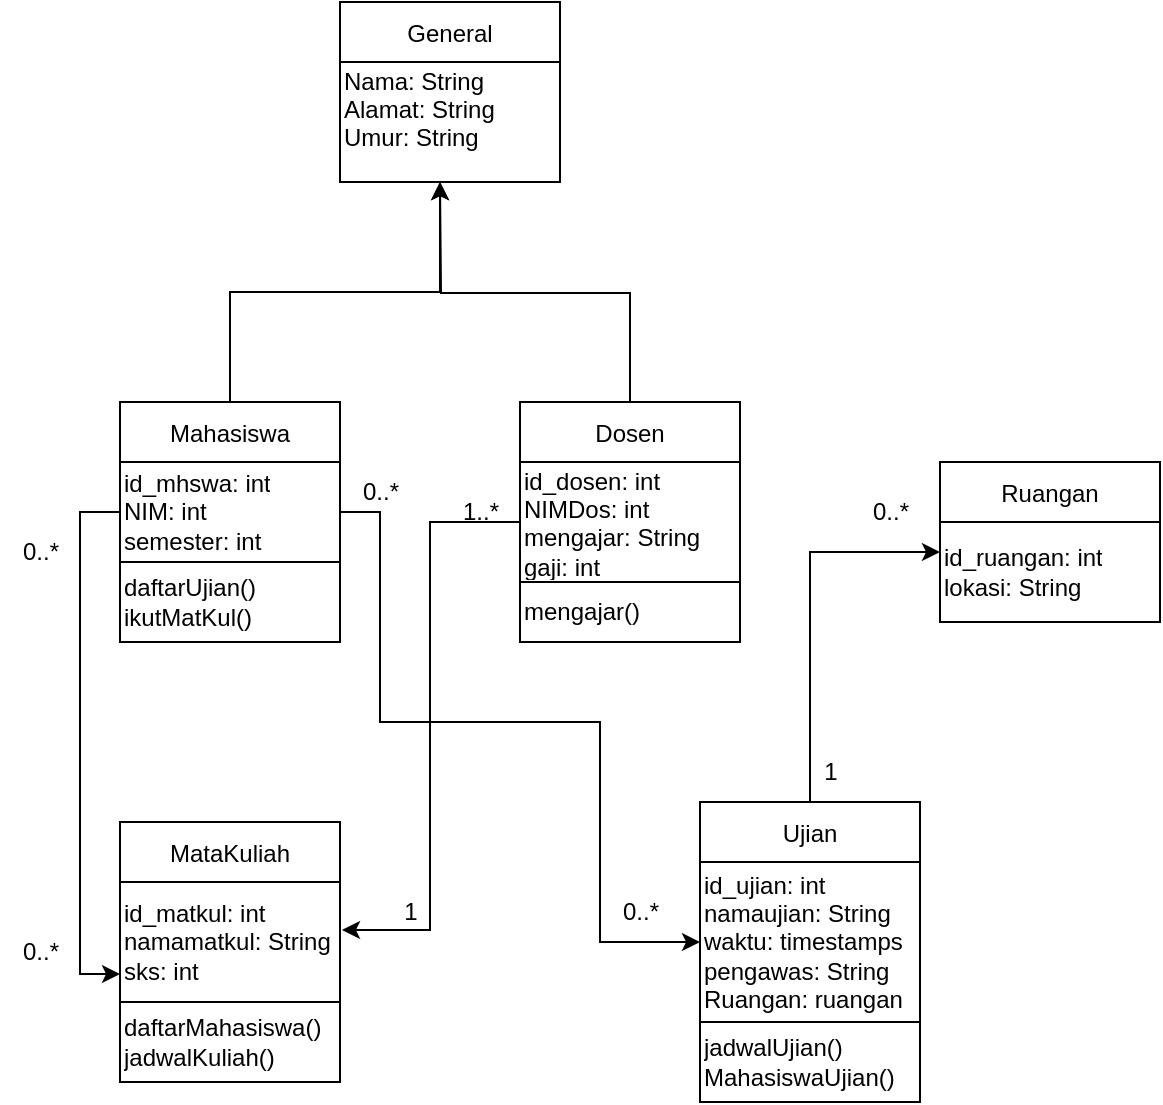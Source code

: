 <mxfile version="24.9.2">
  <diagram name="Page-1" id="UJX2WbG45fFTzDcCHHgj">
    <mxGraphModel dx="1434" dy="738" grid="1" gridSize="10" guides="1" tooltips="1" connect="1" arrows="1" fold="1" page="1" pageScale="1" pageWidth="850" pageHeight="1100" math="0" shadow="0">
      <root>
        <mxCell id="0" />
        <mxCell id="1" parent="0" />
        <mxCell id="cdErKgHOJPMs89uAWJI9-1" value="Mahasiswa" style="shape=table;startSize=30;container=1;collapsible=0;childLayout=tableLayout;align=center;" vertex="1" parent="1">
          <mxGeometry x="90" y="230" width="110" height="120" as="geometry" />
        </mxCell>
        <mxCell id="cdErKgHOJPMs89uAWJI9-2" value="" style="shape=tableRow;horizontal=0;startSize=0;swimlaneHead=0;swimlaneBody=0;strokeColor=inherit;top=0;left=0;bottom=0;right=0;collapsible=0;dropTarget=0;fillColor=none;points=[[0,0.5],[1,0.5]];portConstraint=eastwest;" vertex="1" parent="cdErKgHOJPMs89uAWJI9-1">
          <mxGeometry y="30" width="110" height="50" as="geometry" />
        </mxCell>
        <mxCell id="cdErKgHOJPMs89uAWJI9-3" value="id_mhswa: int&lt;div&gt;NIM: int&lt;/div&gt;&lt;div style=&quot;&quot;&gt;semester: int&lt;/div&gt;" style="shape=partialRectangle;html=1;whiteSpace=wrap;connectable=0;strokeColor=inherit;overflow=hidden;fillColor=none;top=0;left=0;bottom=0;right=0;pointerEvents=1;align=left;" vertex="1" parent="cdErKgHOJPMs89uAWJI9-2">
          <mxGeometry width="110" height="50" as="geometry">
            <mxRectangle width="110" height="50" as="alternateBounds" />
          </mxGeometry>
        </mxCell>
        <mxCell id="cdErKgHOJPMs89uAWJI9-4" value="" style="shape=tableRow;horizontal=0;startSize=0;swimlaneHead=0;swimlaneBody=0;strokeColor=inherit;top=0;left=0;bottom=0;right=0;collapsible=0;dropTarget=0;fillColor=none;points=[[0,0.5],[1,0.5]];portConstraint=eastwest;" vertex="1" parent="cdErKgHOJPMs89uAWJI9-1">
          <mxGeometry y="80" width="110" height="40" as="geometry" />
        </mxCell>
        <mxCell id="cdErKgHOJPMs89uAWJI9-5" value="daftarUjian()&lt;div&gt;ikutMatKul()&lt;/div&gt;" style="shape=partialRectangle;html=1;whiteSpace=wrap;connectable=0;strokeColor=inherit;overflow=hidden;fillColor=none;top=0;left=0;bottom=0;right=0;pointerEvents=1;align=left;" vertex="1" parent="cdErKgHOJPMs89uAWJI9-4">
          <mxGeometry width="110" height="40" as="geometry">
            <mxRectangle width="110" height="40" as="alternateBounds" />
          </mxGeometry>
        </mxCell>
        <mxCell id="cdErKgHOJPMs89uAWJI9-42" style="edgeStyle=orthogonalEdgeStyle;rounded=0;orthogonalLoop=1;jettySize=auto;html=1;exitX=0.5;exitY=0;exitDx=0;exitDy=0;" edge="1" parent="1" source="cdErKgHOJPMs89uAWJI9-11">
          <mxGeometry relative="1" as="geometry">
            <mxPoint x="250" y="120" as="targetPoint" />
          </mxGeometry>
        </mxCell>
        <mxCell id="cdErKgHOJPMs89uAWJI9-11" value="Dosen" style="shape=table;startSize=30;container=1;collapsible=0;childLayout=tableLayout;align=center;" vertex="1" parent="1">
          <mxGeometry x="290" y="230" width="110" height="120" as="geometry" />
        </mxCell>
        <mxCell id="cdErKgHOJPMs89uAWJI9-12" value="" style="shape=tableRow;horizontal=0;startSize=0;swimlaneHead=0;swimlaneBody=0;strokeColor=inherit;top=0;left=0;bottom=0;right=0;collapsible=0;dropTarget=0;fillColor=none;points=[[0,0.5],[1,0.5]];portConstraint=eastwest;" vertex="1" parent="cdErKgHOJPMs89uAWJI9-11">
          <mxGeometry y="30" width="110" height="60" as="geometry" />
        </mxCell>
        <mxCell id="cdErKgHOJPMs89uAWJI9-13" value="id_dosen: int&lt;div&gt;NIMDos: int&lt;br&gt;&lt;div style=&quot;&quot;&gt;&lt;span style=&quot;background-color: initial;&quot;&gt;mengajar: String&lt;br&gt;gaji: int&lt;/span&gt;&lt;/div&gt;&lt;/div&gt;" style="shape=partialRectangle;html=1;whiteSpace=wrap;connectable=0;strokeColor=inherit;overflow=hidden;fillColor=none;top=0;left=0;bottom=0;right=0;pointerEvents=1;align=left;" vertex="1" parent="cdErKgHOJPMs89uAWJI9-12">
          <mxGeometry width="110" height="60" as="geometry">
            <mxRectangle width="110" height="60" as="alternateBounds" />
          </mxGeometry>
        </mxCell>
        <mxCell id="cdErKgHOJPMs89uAWJI9-14" value="" style="shape=tableRow;horizontal=0;startSize=0;swimlaneHead=0;swimlaneBody=0;strokeColor=inherit;top=0;left=0;bottom=0;right=0;collapsible=0;dropTarget=0;fillColor=none;points=[[0,0.5],[1,0.5]];portConstraint=eastwest;" vertex="1" parent="cdErKgHOJPMs89uAWJI9-11">
          <mxGeometry y="90" width="110" height="30" as="geometry" />
        </mxCell>
        <mxCell id="cdErKgHOJPMs89uAWJI9-15" value="mengajar()" style="shape=partialRectangle;html=1;whiteSpace=wrap;connectable=0;strokeColor=inherit;overflow=hidden;fillColor=none;top=0;left=0;bottom=0;right=0;pointerEvents=1;align=left;" vertex="1" parent="cdErKgHOJPMs89uAWJI9-14">
          <mxGeometry width="110" height="30" as="geometry">
            <mxRectangle width="110" height="30" as="alternateBounds" />
          </mxGeometry>
        </mxCell>
        <mxCell id="cdErKgHOJPMs89uAWJI9-16" value="MataKuliah" style="shape=table;startSize=30;container=1;collapsible=0;childLayout=tableLayout;align=center;" vertex="1" parent="1">
          <mxGeometry x="90" y="440" width="110" height="130" as="geometry" />
        </mxCell>
        <mxCell id="cdErKgHOJPMs89uAWJI9-17" value="" style="shape=tableRow;horizontal=0;startSize=0;swimlaneHead=0;swimlaneBody=0;strokeColor=inherit;top=0;left=0;bottom=0;right=0;collapsible=0;dropTarget=0;fillColor=none;points=[[0,0.5],[1,0.5]];portConstraint=eastwest;" vertex="1" parent="cdErKgHOJPMs89uAWJI9-16">
          <mxGeometry y="30" width="110" height="60" as="geometry" />
        </mxCell>
        <mxCell id="cdErKgHOJPMs89uAWJI9-18" value="id_matkul: int&lt;br&gt;namamatkul: String&lt;br&gt;sks: int" style="shape=partialRectangle;html=1;whiteSpace=wrap;connectable=0;strokeColor=inherit;overflow=hidden;fillColor=none;top=0;left=0;bottom=0;right=0;pointerEvents=1;align=left;" vertex="1" parent="cdErKgHOJPMs89uAWJI9-17">
          <mxGeometry width="110" height="60" as="geometry">
            <mxRectangle width="110" height="60" as="alternateBounds" />
          </mxGeometry>
        </mxCell>
        <mxCell id="cdErKgHOJPMs89uAWJI9-19" value="" style="shape=tableRow;horizontal=0;startSize=0;swimlaneHead=0;swimlaneBody=0;strokeColor=inherit;top=0;left=0;bottom=0;right=0;collapsible=0;dropTarget=0;fillColor=none;points=[[0,0.5],[1,0.5]];portConstraint=eastwest;" vertex="1" parent="cdErKgHOJPMs89uAWJI9-16">
          <mxGeometry y="90" width="110" height="40" as="geometry" />
        </mxCell>
        <mxCell id="cdErKgHOJPMs89uAWJI9-20" value="daftarMahasiswa()&lt;br&gt;jadwalKuliah()" style="shape=partialRectangle;html=1;whiteSpace=wrap;connectable=0;strokeColor=inherit;overflow=hidden;fillColor=none;top=0;left=0;bottom=0;right=0;pointerEvents=1;align=left;" vertex="1" parent="cdErKgHOJPMs89uAWJI9-19">
          <mxGeometry width="110" height="40" as="geometry">
            <mxRectangle width="110" height="40" as="alternateBounds" />
          </mxGeometry>
        </mxCell>
        <mxCell id="cdErKgHOJPMs89uAWJI9-21" value="Ujian" style="shape=table;startSize=30;container=1;collapsible=0;childLayout=tableLayout;align=center;" vertex="1" parent="1">
          <mxGeometry x="380" y="430" width="110" height="150" as="geometry" />
        </mxCell>
        <mxCell id="cdErKgHOJPMs89uAWJI9-22" value="" style="shape=tableRow;horizontal=0;startSize=0;swimlaneHead=0;swimlaneBody=0;strokeColor=inherit;top=0;left=0;bottom=0;right=0;collapsible=0;dropTarget=0;fillColor=none;points=[[0,0.5],[1,0.5]];portConstraint=eastwest;" vertex="1" parent="cdErKgHOJPMs89uAWJI9-21">
          <mxGeometry y="30" width="110" height="80" as="geometry" />
        </mxCell>
        <mxCell id="cdErKgHOJPMs89uAWJI9-23" value="id_ujian: int&lt;br&gt;namaujian: String&lt;br&gt;waktu: timestamps&lt;br&gt;pengawas: String&lt;br&gt;Ruangan: ruangan" style="shape=partialRectangle;html=1;whiteSpace=wrap;connectable=0;strokeColor=inherit;overflow=hidden;fillColor=none;top=0;left=0;bottom=0;right=0;pointerEvents=1;align=left;" vertex="1" parent="cdErKgHOJPMs89uAWJI9-22">
          <mxGeometry width="110" height="80" as="geometry">
            <mxRectangle width="110" height="80" as="alternateBounds" />
          </mxGeometry>
        </mxCell>
        <mxCell id="cdErKgHOJPMs89uAWJI9-24" value="" style="shape=tableRow;horizontal=0;startSize=0;swimlaneHead=0;swimlaneBody=0;strokeColor=inherit;top=0;left=0;bottom=0;right=0;collapsible=0;dropTarget=0;fillColor=none;points=[[0,0.5],[1,0.5]];portConstraint=eastwest;" vertex="1" parent="cdErKgHOJPMs89uAWJI9-21">
          <mxGeometry y="110" width="110" height="40" as="geometry" />
        </mxCell>
        <mxCell id="cdErKgHOJPMs89uAWJI9-25" value="jadwalUjian()&lt;br&gt;MahasiswaUjian()" style="shape=partialRectangle;html=1;whiteSpace=wrap;connectable=0;strokeColor=inherit;overflow=hidden;fillColor=none;top=0;left=0;bottom=0;right=0;pointerEvents=1;align=left;" vertex="1" parent="cdErKgHOJPMs89uAWJI9-24">
          <mxGeometry width="110" height="40" as="geometry">
            <mxRectangle width="110" height="40" as="alternateBounds" />
          </mxGeometry>
        </mxCell>
        <mxCell id="cdErKgHOJPMs89uAWJI9-26" value="Ruangan" style="shape=table;startSize=30;container=1;collapsible=0;childLayout=tableLayout;align=center;" vertex="1" parent="1">
          <mxGeometry x="500" y="260" width="110" height="80" as="geometry" />
        </mxCell>
        <mxCell id="cdErKgHOJPMs89uAWJI9-27" value="" style="shape=tableRow;horizontal=0;startSize=0;swimlaneHead=0;swimlaneBody=0;strokeColor=inherit;top=0;left=0;bottom=0;right=0;collapsible=0;dropTarget=0;fillColor=none;points=[[0,0.5],[1,0.5]];portConstraint=eastwest;" vertex="1" parent="cdErKgHOJPMs89uAWJI9-26">
          <mxGeometry y="30" width="110" height="50" as="geometry" />
        </mxCell>
        <mxCell id="cdErKgHOJPMs89uAWJI9-28" value="id_ruangan: int&lt;br&gt;lokasi: String" style="shape=partialRectangle;html=1;whiteSpace=wrap;connectable=0;strokeColor=inherit;overflow=hidden;fillColor=none;top=0;left=0;bottom=0;right=0;pointerEvents=1;align=left;" vertex="1" parent="cdErKgHOJPMs89uAWJI9-27">
          <mxGeometry width="110" height="50" as="geometry">
            <mxRectangle width="110" height="50" as="alternateBounds" />
          </mxGeometry>
        </mxCell>
        <mxCell id="cdErKgHOJPMs89uAWJI9-31" style="edgeStyle=orthogonalEdgeStyle;rounded=0;orthogonalLoop=1;jettySize=auto;html=1;exitX=0;exitY=0.5;exitDx=0;exitDy=0;entryX=0;entryY=0.767;entryDx=0;entryDy=0;entryPerimeter=0;" edge="1" parent="1" source="cdErKgHOJPMs89uAWJI9-2" target="cdErKgHOJPMs89uAWJI9-17">
          <mxGeometry relative="1" as="geometry" />
        </mxCell>
        <mxCell id="cdErKgHOJPMs89uAWJI9-32" value="0..*" style="text;html=1;align=center;verticalAlign=middle;resizable=0;points=[];autosize=1;strokeColor=none;fillColor=none;" vertex="1" parent="1">
          <mxGeometry x="30" y="290" width="40" height="30" as="geometry" />
        </mxCell>
        <mxCell id="cdErKgHOJPMs89uAWJI9-34" value="1..*" style="text;html=1;align=center;verticalAlign=middle;resizable=0;points=[];autosize=1;strokeColor=none;fillColor=none;" vertex="1" parent="1">
          <mxGeometry x="250" y="270" width="40" height="30" as="geometry" />
        </mxCell>
        <mxCell id="cdErKgHOJPMs89uAWJI9-35" style="edgeStyle=orthogonalEdgeStyle;rounded=0;orthogonalLoop=1;jettySize=auto;html=1;exitX=0;exitY=0.5;exitDx=0;exitDy=0;entryX=1.009;entryY=0.4;entryDx=0;entryDy=0;entryPerimeter=0;" edge="1" parent="1" source="cdErKgHOJPMs89uAWJI9-12" target="cdErKgHOJPMs89uAWJI9-17">
          <mxGeometry relative="1" as="geometry" />
        </mxCell>
        <mxCell id="cdErKgHOJPMs89uAWJI9-36" value="General" style="shape=table;startSize=30;container=1;collapsible=0;childLayout=tableLayout;align=center;" vertex="1" parent="1">
          <mxGeometry x="200" y="30" width="110" height="90" as="geometry" />
        </mxCell>
        <mxCell id="cdErKgHOJPMs89uAWJI9-37" value="" style="shape=tableRow;horizontal=0;startSize=0;swimlaneHead=0;swimlaneBody=0;strokeColor=inherit;top=0;left=0;bottom=0;right=0;collapsible=0;dropTarget=0;fillColor=none;points=[[0,0.5],[1,0.5]];portConstraint=eastwest;" vertex="1" parent="cdErKgHOJPMs89uAWJI9-36">
          <mxGeometry y="30" width="110" height="60" as="geometry" />
        </mxCell>
        <mxCell id="cdErKgHOJPMs89uAWJI9-38" value="Nama: String&lt;br&gt;Alamat: String&lt;br&gt;Umur: String&lt;div&gt;&lt;br/&gt;&lt;/div&gt;" style="shape=partialRectangle;html=1;whiteSpace=wrap;connectable=0;strokeColor=inherit;overflow=hidden;fillColor=none;top=0;left=0;bottom=0;right=0;pointerEvents=1;align=left;" vertex="1" parent="cdErKgHOJPMs89uAWJI9-37">
          <mxGeometry width="110" height="60" as="geometry">
            <mxRectangle width="110" height="60" as="alternateBounds" />
          </mxGeometry>
        </mxCell>
        <mxCell id="cdErKgHOJPMs89uAWJI9-41" style="edgeStyle=orthogonalEdgeStyle;rounded=0;orthogonalLoop=1;jettySize=auto;html=1;exitX=0.5;exitY=0;exitDx=0;exitDy=0;" edge="1" parent="1" source="cdErKgHOJPMs89uAWJI9-1">
          <mxGeometry relative="1" as="geometry">
            <mxPoint x="250" y="120" as="targetPoint" />
            <Array as="points">
              <mxPoint x="145" y="175" />
              <mxPoint x="250" y="175" />
              <mxPoint x="250" y="120" />
            </Array>
          </mxGeometry>
        </mxCell>
        <mxCell id="cdErKgHOJPMs89uAWJI9-43" value="0..*" style="text;html=1;align=center;verticalAlign=middle;resizable=0;points=[];autosize=1;strokeColor=none;fillColor=none;" vertex="1" parent="1">
          <mxGeometry x="30" y="490" width="40" height="30" as="geometry" />
        </mxCell>
        <mxCell id="cdErKgHOJPMs89uAWJI9-44" value="1" style="text;html=1;align=center;verticalAlign=middle;resizable=0;points=[];autosize=1;strokeColor=none;fillColor=none;" vertex="1" parent="1">
          <mxGeometry x="220" y="470" width="30" height="30" as="geometry" />
        </mxCell>
        <mxCell id="cdErKgHOJPMs89uAWJI9-45" style="edgeStyle=orthogonalEdgeStyle;rounded=0;orthogonalLoop=1;jettySize=auto;html=1;exitX=0.5;exitY=0;exitDx=0;exitDy=0;entryX=0;entryY=0.3;entryDx=0;entryDy=0;entryPerimeter=0;" edge="1" parent="1" source="cdErKgHOJPMs89uAWJI9-21" target="cdErKgHOJPMs89uAWJI9-27">
          <mxGeometry relative="1" as="geometry" />
        </mxCell>
        <mxCell id="cdErKgHOJPMs89uAWJI9-46" value="1" style="text;html=1;align=center;verticalAlign=middle;resizable=0;points=[];autosize=1;strokeColor=none;fillColor=none;" vertex="1" parent="1">
          <mxGeometry x="430" y="400" width="30" height="30" as="geometry" />
        </mxCell>
        <mxCell id="cdErKgHOJPMs89uAWJI9-47" value="0..*" style="text;html=1;align=center;verticalAlign=middle;resizable=0;points=[];autosize=1;strokeColor=none;fillColor=none;" vertex="1" parent="1">
          <mxGeometry x="455" y="270" width="40" height="30" as="geometry" />
        </mxCell>
        <mxCell id="cdErKgHOJPMs89uAWJI9-48" style="edgeStyle=orthogonalEdgeStyle;rounded=0;orthogonalLoop=1;jettySize=auto;html=1;exitX=1;exitY=0.5;exitDx=0;exitDy=0;entryX=0;entryY=0.5;entryDx=0;entryDy=0;" edge="1" parent="1" source="cdErKgHOJPMs89uAWJI9-2" target="cdErKgHOJPMs89uAWJI9-22">
          <mxGeometry relative="1" as="geometry">
            <Array as="points">
              <mxPoint x="220" y="285" />
              <mxPoint x="220" y="390" />
              <mxPoint x="330" y="390" />
              <mxPoint x="330" y="500" />
            </Array>
          </mxGeometry>
        </mxCell>
        <mxCell id="cdErKgHOJPMs89uAWJI9-49" value="0..*" style="text;html=1;align=center;verticalAlign=middle;resizable=0;points=[];autosize=1;strokeColor=none;fillColor=none;" vertex="1" parent="1">
          <mxGeometry x="200" y="260" width="40" height="30" as="geometry" />
        </mxCell>
        <mxCell id="cdErKgHOJPMs89uAWJI9-50" value="0..*" style="text;html=1;align=center;verticalAlign=middle;resizable=0;points=[];autosize=1;strokeColor=none;fillColor=none;" vertex="1" parent="1">
          <mxGeometry x="330" y="470" width="40" height="30" as="geometry" />
        </mxCell>
      </root>
    </mxGraphModel>
  </diagram>
</mxfile>
